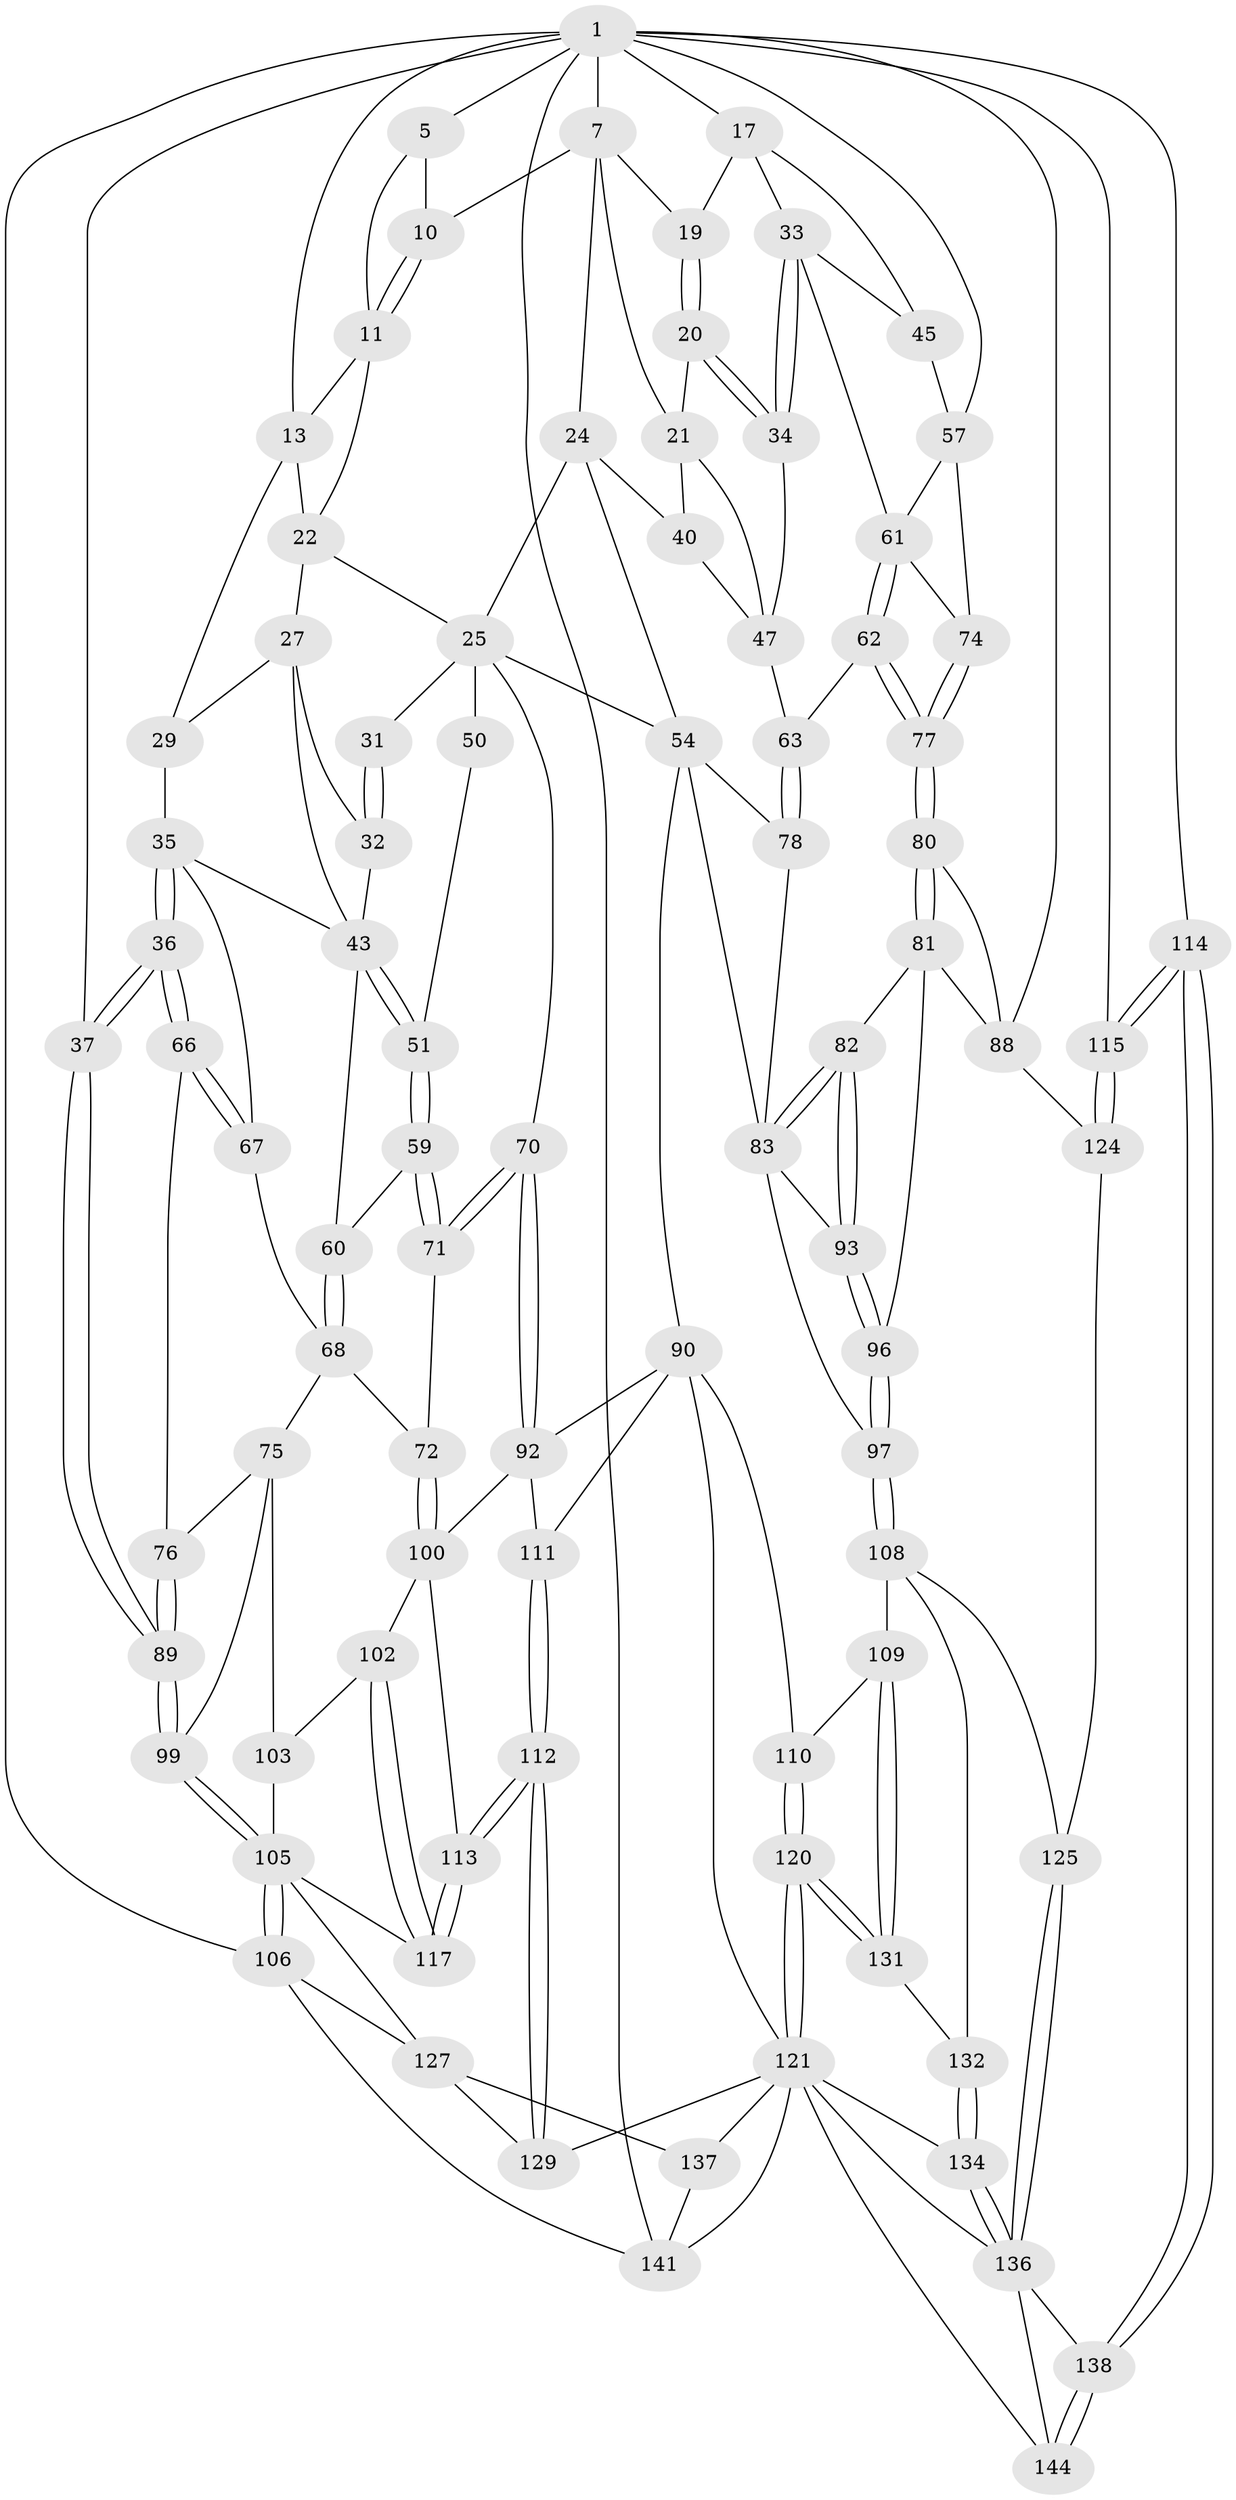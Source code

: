 // original degree distribution, {3: 0.013888888888888888, 6: 0.19444444444444445, 5: 0.5833333333333334, 4: 0.20833333333333334}
// Generated by graph-tools (version 1.1) at 2025/21/03/04/25 18:21:32]
// undirected, 86 vertices, 202 edges
graph export_dot {
graph [start="1"]
  node [color=gray90,style=filled];
  1 [pos="+0.7851879251012599+0",super="+2"];
  5 [pos="+0.1683911941885871+0",super="+6"];
  7 [pos="+0.7848796773705323+0",super="+8"];
  10 [pos="+0.4939476132086218+0.06212375070198655"];
  11 [pos="+0.3253785593153867+0.04152271598040353",super="+12"];
  13 [pos="+0.14995034842470192+0.03472757991669623",super="+14"];
  17 [pos="+1+0.12375921292057038",super="+18"];
  19 [pos="+0.7863132000484548+0"];
  20 [pos="+0.7437064119341938+0.16152518329385163"];
  21 [pos="+0.644970655835633+0.15026540494249",super="+39"];
  22 [pos="+0.3215498156951371+0.05619551220977531",super="+23"];
  24 [pos="+0.4490321371151188+0.16980299739038293",super="+41"];
  25 [pos="+0.3959053689624872+0.18224682689082253",super="+26+52"];
  27 [pos="+0.26740220599374437+0.16068377877920303",super="+28"];
  29 [pos="+0.13435105167324937+0.17010410366320336"];
  31 [pos="+0.36315653578065277+0.1843106460094133"];
  32 [pos="+0.28094558856501217+0.16573762334311884",super="+42"];
  33 [pos="+0.8074451498728801+0.2008744657254304",super="+46"];
  34 [pos="+0.8057255372758669+0.20057055558753184"];
  35 [pos="+0.1281072801603016+0.18168568273948527",super="+49"];
  36 [pos="+0+0.29521190238170203"];
  37 [pos="+0+0.29430073122627437"];
  40 [pos="+0.5920892505250342+0.30721801121854775"];
  43 [pos="+0.2677584140493213+0.26255947571087573",super="+44"];
  45 [pos="+0.9400280552441449+0.23075303030805017"];
  47 [pos="+0.7231915277091047+0.2640407169591063",super="+64"];
  50 [pos="+0.29784017479123404+0.30378801686077306"];
  51 [pos="+0.2908523433741264+0.3045791482750914"];
  54 [pos="+0.531079672016274+0.37876644427285033",super="+79"];
  57 [pos="+1+0.362899022082182",super="+58"];
  59 [pos="+0.2530115111010202+0.3313809645080231"];
  60 [pos="+0.23237206880357295+0.3281882166648956"];
  61 [pos="+0.8342298876474031+0.33077537397810186",super="+65"];
  62 [pos="+0.8031449131505963+0.3641073148530578"];
  63 [pos="+0.7740010701024501+0.3776968610071279"];
  66 [pos="+0.05495445678258029+0.33239525751193794"];
  67 [pos="+0.07449678811264113+0.3245855117462604"];
  68 [pos="+0.17157188905180568+0.37203290790627214",super="+73"];
  70 [pos="+0.3224889201699394+0.48711771266590315"];
  71 [pos="+0.2719040306350297+0.4768562235112483"];
  72 [pos="+0.2279561261711067+0.4884406013278068"];
  74 [pos="+0.9195342884910569+0.42547641066554603"];
  75 [pos="+0.1425084073803541+0.4860939741572331",super="+98"];
  76 [pos="+0.10099528215341283+0.4458726497711168"];
  77 [pos="+0.8873692062568308+0.47427806547493756"];
  78 [pos="+0.764513214386658+0.39556578401759285"];
  80 [pos="+0.8868345016375943+0.48455221053460695"];
  81 [pos="+0.8479141562391118+0.502375384223298",super="+95"];
  82 [pos="+0.8357834925972366+0.5020875791615542"];
  83 [pos="+0.7655515266997543+0.4211258815253574",super="+84"];
  88 [pos="+0.8995689321648309+0.49455899292939487",super="+94"];
  89 [pos="+0+0.5333555006371349"];
  90 [pos="+0.5616477945150218+0.5330370236936899",super="+91"];
  92 [pos="+0.3472186409857077+0.5368598718986419",super="+104"];
  93 [pos="+0.7923905237005089+0.5268842391140408"];
  96 [pos="+0.7772526781283061+0.6306735879263264"];
  97 [pos="+0.7417501644268801+0.6462849715384814"];
  99 [pos="+0+0.5502376386088091"];
  100 [pos="+0.21236534180288724+0.6007334971484406",super="+101"];
  102 [pos="+0.1805107959064222+0.6181751456800068"];
  103 [pos="+0.11527819215944608+0.6047677360931836"];
  105 [pos="+0+0.7074555551457928",super="+116"];
  106 [pos="+0+0.8271073578203056",super="+128"];
  108 [pos="+0.739979506477214+0.6511051803543044",super="+126"];
  109 [pos="+0.686353122482107+0.6930699621229571"];
  110 [pos="+0.5869694654935168+0.6255774897251954"];
  111 [pos="+0.28393832231818666+0.681594015669044"];
  112 [pos="+0.24136034671226478+0.7309275132969248"];
  113 [pos="+0.23337889777708778+0.7261851061548866"];
  114 [pos="+1+1"];
  115 [pos="+1+0.716418571267164"];
  117 [pos="+0.18044740211901342+0.7023580821750147"];
  120 [pos="+0.5687143525993533+0.8104462743724578"];
  121 [pos="+0.5565556246661093+0.8274666252059226",super="+135+122"];
  124 [pos="+1+0.717340845539634"];
  125 [pos="+0.8833186906689108+0.8006902427822762"];
  127 [pos="+0.07939476922969947+0.8178355591715127",super="+130"];
  129 [pos="+0.24869911616123253+0.7790372409056767"];
  131 [pos="+0.6542560118484088+0.7360914151827488"];
  132 [pos="+0.7536724954528016+0.7815556804594819"];
  134 [pos="+0.7153636023173753+0.8496952143442816"];
  136 [pos="+0.8346496717763305+0.9057715669983842",super="+139"];
  137 [pos="+0.27119121024081644+1"];
  138 [pos="+1+1"];
  141 [pos="+0.2888672089603404+1",super="+142"];
  144 [pos="+0.6830767371327453+1"];
  1 -- 7;
  1 -- 37;
  1 -- 5;
  1 -- 106;
  1 -- 13 [weight=2];
  1 -- 141;
  1 -- 17;
  1 -- 114 [weight=2];
  1 -- 115;
  1 -- 88;
  1 -- 57;
  5 -- 11;
  5 -- 10;
  7 -- 19;
  7 -- 24;
  7 -- 10;
  7 -- 21;
  10 -- 11;
  10 -- 11;
  11 -- 22;
  11 -- 13;
  13 -- 22;
  13 -- 29;
  17 -- 45;
  17 -- 19;
  17 -- 33;
  19 -- 20;
  19 -- 20;
  20 -- 21;
  20 -- 34;
  20 -- 34;
  21 -- 40;
  21 -- 47;
  22 -- 27;
  22 -- 25;
  24 -- 25;
  24 -- 40;
  24 -- 54;
  25 -- 50 [weight=2];
  25 -- 31;
  25 -- 54;
  25 -- 70;
  27 -- 32;
  27 -- 43;
  27 -- 29;
  29 -- 35;
  31 -- 32 [weight=2];
  31 -- 32;
  32 -- 43;
  33 -- 34;
  33 -- 34;
  33 -- 61;
  33 -- 45;
  34 -- 47;
  35 -- 36;
  35 -- 36;
  35 -- 43;
  35 -- 67;
  36 -- 37;
  36 -- 37;
  36 -- 66;
  36 -- 66;
  37 -- 89;
  37 -- 89;
  40 -- 47;
  43 -- 51;
  43 -- 51;
  43 -- 60;
  45 -- 57;
  47 -- 63;
  50 -- 51;
  51 -- 59;
  51 -- 59;
  54 -- 78;
  54 -- 90;
  54 -- 83;
  57 -- 74;
  57 -- 61;
  59 -- 60;
  59 -- 71;
  59 -- 71;
  60 -- 68;
  60 -- 68;
  61 -- 62;
  61 -- 62;
  61 -- 74;
  62 -- 63;
  62 -- 77;
  62 -- 77;
  63 -- 78;
  63 -- 78;
  66 -- 67;
  66 -- 67;
  66 -- 76;
  67 -- 68;
  68 -- 72;
  68 -- 75;
  70 -- 71;
  70 -- 71;
  70 -- 92;
  70 -- 92;
  71 -- 72;
  72 -- 100;
  72 -- 100;
  74 -- 77;
  74 -- 77;
  75 -- 76;
  75 -- 99;
  75 -- 103;
  76 -- 89;
  76 -- 89;
  77 -- 80;
  77 -- 80;
  78 -- 83;
  80 -- 81;
  80 -- 81;
  80 -- 88;
  81 -- 82;
  81 -- 88;
  81 -- 96;
  82 -- 83;
  82 -- 83;
  82 -- 93;
  82 -- 93;
  83 -- 97;
  83 -- 93;
  88 -- 124;
  89 -- 99;
  89 -- 99;
  90 -- 110;
  90 -- 121;
  90 -- 92;
  90 -- 111;
  92 -- 100;
  92 -- 111;
  93 -- 96;
  93 -- 96;
  96 -- 97;
  96 -- 97;
  97 -- 108;
  97 -- 108;
  99 -- 105;
  99 -- 105;
  100 -- 113;
  100 -- 102;
  102 -- 103;
  102 -- 117;
  102 -- 117;
  103 -- 105;
  105 -- 106;
  105 -- 106;
  105 -- 127;
  105 -- 117;
  106 -- 127;
  106 -- 141;
  108 -- 109;
  108 -- 132;
  108 -- 125;
  109 -- 110;
  109 -- 131;
  109 -- 131;
  110 -- 120;
  110 -- 120;
  111 -- 112;
  111 -- 112;
  112 -- 113;
  112 -- 113;
  112 -- 129;
  112 -- 129;
  113 -- 117;
  113 -- 117;
  114 -- 115;
  114 -- 115;
  114 -- 138;
  114 -- 138;
  115 -- 124;
  115 -- 124;
  120 -- 121;
  120 -- 121;
  120 -- 131;
  120 -- 131;
  121 -- 136;
  121 -- 134;
  121 -- 144;
  121 -- 129;
  121 -- 137;
  121 -- 141;
  124 -- 125;
  125 -- 136;
  125 -- 136;
  127 -- 129;
  127 -- 137;
  131 -- 132;
  132 -- 134;
  132 -- 134;
  134 -- 136;
  134 -- 136;
  136 -- 138;
  136 -- 144;
  137 -- 141;
  138 -- 144;
  138 -- 144;
}
